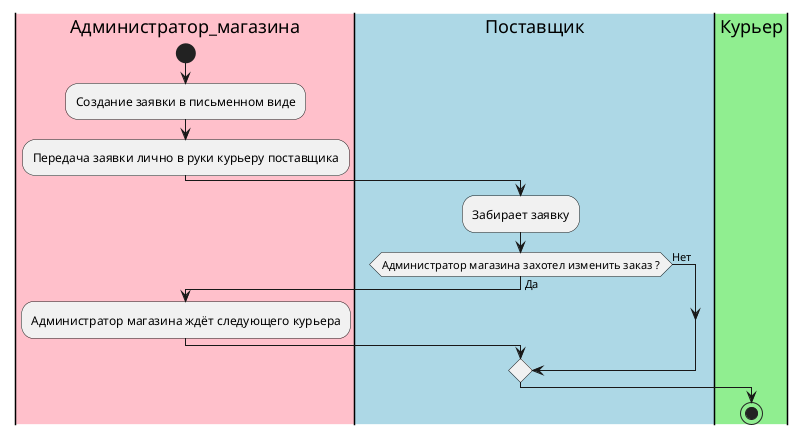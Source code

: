 @startuml old_diam

|#Pink|Адм|Администратор_магазина
|#LightBlue|Пост|Поставщик
|#LightGreen|Кур|Курьер

|Адм|
start
:Создание заявки в письменном виде;
:Передача заявки лично в руки курьеру поставщика;


|Пост|
:Забирает заявку;
if (Администратор магазина захотел изменить заказ ?) is (Да) then
|Адм|
:Администратор магазина ждёт следующего курьера;

else(Нет)
endif



|Кур|
stop
@enduml
